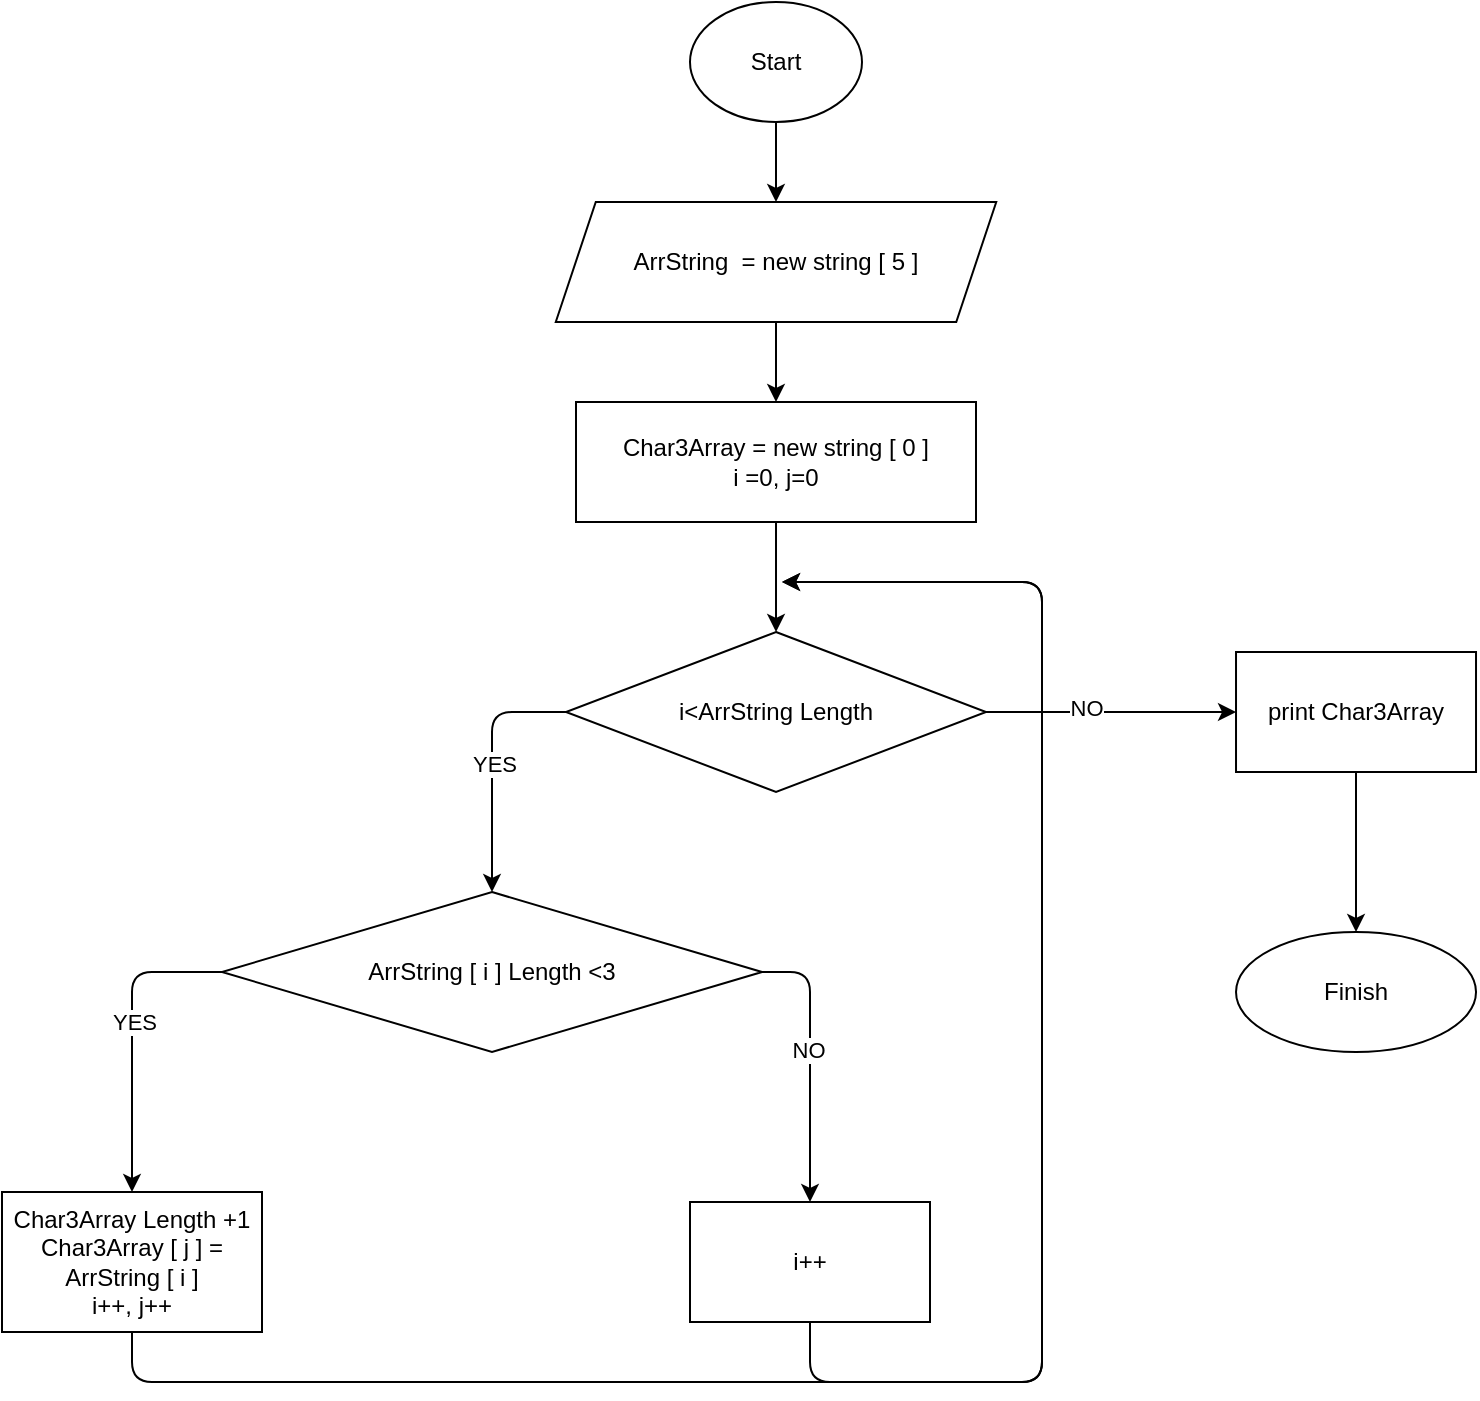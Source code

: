 <mxfile>
    <diagram id="SW1qKU4ZdcNJnFK8Ip82" name="Page-1">
        <mxGraphModel dx="1144" dy="782" grid="1" gridSize="10" guides="1" tooltips="1" connect="1" arrows="1" fold="1" page="1" pageScale="1" pageWidth="827" pageHeight="1169" math="0" shadow="0">
            <root>
                <mxCell id="0"/>
                <mxCell id="1" parent="0"/>
                <mxCell id="7" value="" style="edgeStyle=none;html=1;" parent="1" source="2" target="3" edge="1">
                    <mxGeometry relative="1" as="geometry"/>
                </mxCell>
                <mxCell id="2" value="Start" style="ellipse;whiteSpace=wrap;html=1;" parent="1" vertex="1">
                    <mxGeometry x="354" y="30" width="86" height="60" as="geometry"/>
                </mxCell>
                <mxCell id="9" value="" style="edgeStyle=none;html=1;" parent="1" source="3" target="8" edge="1">
                    <mxGeometry relative="1" as="geometry"/>
                </mxCell>
                <mxCell id="3" value="ArrString&amp;nbsp; = new string [ 5 ]" style="shape=parallelogram;perimeter=parallelogramPerimeter;whiteSpace=wrap;html=1;fixedSize=1;" parent="1" vertex="1">
                    <mxGeometry x="286.88" y="130" width="220.25" height="60" as="geometry"/>
                </mxCell>
                <mxCell id="12" value="" style="edgeStyle=none;html=1;entryX=0.5;entryY=0;entryDx=0;entryDy=0;" parent="1" source="8" target="19" edge="1">
                    <mxGeometry relative="1" as="geometry"/>
                </mxCell>
                <mxCell id="8" value="Char3Array = new string&amp;nbsp;[ 0 ]&lt;br&gt;i =0, j=0" style="whiteSpace=wrap;html=1;" parent="1" vertex="1">
                    <mxGeometry x="297" y="230" width="200" height="60" as="geometry"/>
                </mxCell>
                <mxCell id="14" value="" style="edgeStyle=none;html=1;exitX=0;exitY=0.5;exitDx=0;exitDy=0;" parent="1" source="11" target="13" edge="1">
                    <mxGeometry relative="1" as="geometry">
                        <Array as="points">
                            <mxPoint x="75" y="515"/>
                        </Array>
                    </mxGeometry>
                </mxCell>
                <mxCell id="17" value="YES" style="edgeLabel;html=1;align=center;verticalAlign=middle;resizable=0;points=[];" parent="14" vertex="1" connectable="0">
                    <mxGeometry x="-0.094" y="1" relative="1" as="geometry">
                        <mxPoint as="offset"/>
                    </mxGeometry>
                </mxCell>
                <mxCell id="16" value="" style="edgeStyle=none;html=1;" parent="1" source="11" target="15" edge="1">
                    <mxGeometry relative="1" as="geometry">
                        <Array as="points">
                            <mxPoint x="414" y="515"/>
                        </Array>
                    </mxGeometry>
                </mxCell>
                <mxCell id="18" value="NO" style="edgeLabel;html=1;align=center;verticalAlign=middle;resizable=0;points=[];" parent="16" vertex="1" connectable="0">
                    <mxGeometry x="-0.101" y="-1" relative="1" as="geometry">
                        <mxPoint as="offset"/>
                    </mxGeometry>
                </mxCell>
                <mxCell id="11" value="ArrString [ i ] Length &amp;lt;3" style="rhombus;whiteSpace=wrap;html=1;" parent="1" vertex="1">
                    <mxGeometry x="120" y="475" width="270" height="80" as="geometry"/>
                </mxCell>
                <mxCell id="28" style="edgeStyle=none;html=1;exitX=0.5;exitY=1;exitDx=0;exitDy=0;" parent="1" source="13" edge="1">
                    <mxGeometry relative="1" as="geometry">
                        <mxPoint x="400" y="320" as="targetPoint"/>
                        <Array as="points">
                            <mxPoint x="75" y="720"/>
                            <mxPoint x="530" y="720"/>
                            <mxPoint x="530" y="320"/>
                        </Array>
                    </mxGeometry>
                </mxCell>
                <mxCell id="13" value="Char3Array Length +1&lt;br&gt;Char3Array [ j ] = ArrString [ i ]&lt;br&gt;i++, j++" style="whiteSpace=wrap;html=1;" parent="1" vertex="1">
                    <mxGeometry x="10" y="625" width="130" height="70" as="geometry"/>
                </mxCell>
                <mxCell id="29" style="edgeStyle=none;html=1;exitX=0.5;exitY=1;exitDx=0;exitDy=0;" parent="1" source="15" edge="1">
                    <mxGeometry relative="1" as="geometry">
                        <mxPoint x="400" y="320" as="targetPoint"/>
                        <Array as="points">
                            <mxPoint x="414" y="720"/>
                            <mxPoint x="530" y="720"/>
                            <mxPoint x="530" y="480"/>
                            <mxPoint x="530" y="320"/>
                        </Array>
                    </mxGeometry>
                </mxCell>
                <mxCell id="15" value="i++" style="whiteSpace=wrap;html=1;" parent="1" vertex="1">
                    <mxGeometry x="354" y="630" width="120" height="60" as="geometry"/>
                </mxCell>
                <mxCell id="20" style="edgeStyle=none;html=1;exitX=0;exitY=0.5;exitDx=0;exitDy=0;entryX=0.5;entryY=0;entryDx=0;entryDy=0;" parent="1" source="19" target="11" edge="1">
                    <mxGeometry relative="1" as="geometry">
                        <Array as="points">
                            <mxPoint x="255" y="385"/>
                        </Array>
                    </mxGeometry>
                </mxCell>
                <mxCell id="27" value="YES" style="edgeLabel;html=1;align=center;verticalAlign=middle;resizable=0;points=[];" parent="20" vertex="1" connectable="0">
                    <mxGeometry x="-0.009" y="1" relative="1" as="geometry">
                        <mxPoint as="offset"/>
                    </mxGeometry>
                </mxCell>
                <mxCell id="23" value="" style="edgeStyle=none;html=1;" parent="1" source="19" target="22" edge="1">
                    <mxGeometry relative="1" as="geometry"/>
                </mxCell>
                <mxCell id="26" value="NO" style="edgeLabel;html=1;align=center;verticalAlign=middle;resizable=0;points=[];" parent="23" vertex="1" connectable="0">
                    <mxGeometry x="-0.2" y="2" relative="1" as="geometry">
                        <mxPoint as="offset"/>
                    </mxGeometry>
                </mxCell>
                <mxCell id="19" value="&lt;span&gt;i&amp;lt;ArrString Length&lt;/span&gt;" style="rhombus;whiteSpace=wrap;html=1;" parent="1" vertex="1">
                    <mxGeometry x="292.01" y="345" width="210" height="80" as="geometry"/>
                </mxCell>
                <mxCell id="25" value="" style="edgeStyle=none;html=1;" parent="1" source="22" target="24" edge="1">
                    <mxGeometry relative="1" as="geometry"/>
                </mxCell>
                <mxCell id="22" value="print Char3Array" style="whiteSpace=wrap;html=1;" parent="1" vertex="1">
                    <mxGeometry x="627.01" y="355" width="120" height="60" as="geometry"/>
                </mxCell>
                <mxCell id="24" value="Finish" style="ellipse;whiteSpace=wrap;html=1;" parent="1" vertex="1">
                    <mxGeometry x="627.01" y="495" width="120" height="60" as="geometry"/>
                </mxCell>
            </root>
        </mxGraphModel>
    </diagram>
</mxfile>